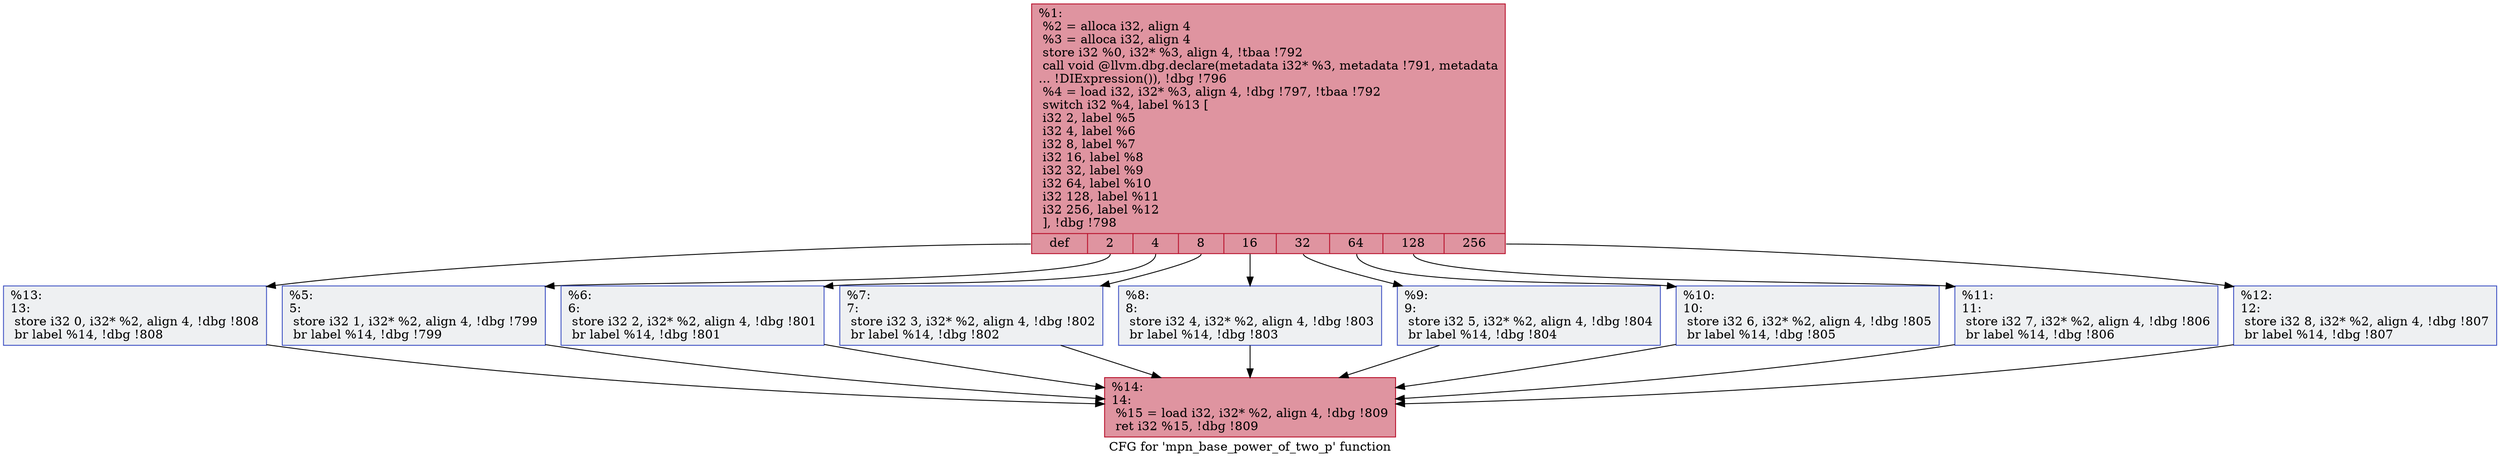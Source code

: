 digraph "CFG for 'mpn_base_power_of_two_p' function" {
	label="CFG for 'mpn_base_power_of_two_p' function";

	Node0x2568580 [shape=record,color="#b70d28ff", style=filled, fillcolor="#b70d2870",label="{%1:\l  %2 = alloca i32, align 4\l  %3 = alloca i32, align 4\l  store i32 %0, i32* %3, align 4, !tbaa !792\l  call void @llvm.dbg.declare(metadata i32* %3, metadata !791, metadata\l... !DIExpression()), !dbg !796\l  %4 = load i32, i32* %3, align 4, !dbg !797, !tbaa !792\l  switch i32 %4, label %13 [\l    i32 2, label %5\l    i32 4, label %6\l    i32 8, label %7\l    i32 16, label %8\l    i32 32, label %9\l    i32 64, label %10\l    i32 128, label %11\l    i32 256, label %12\l  ], !dbg !798\l|{<s0>def|<s1>2|<s2>4|<s3>8|<s4>16|<s5>32|<s6>64|<s7>128|<s8>256}}"];
	Node0x2568580:s0 -> Node0x2568850;
	Node0x2568580:s1 -> Node0x25685d0;
	Node0x2568580:s2 -> Node0x2568620;
	Node0x2568580:s3 -> Node0x2568670;
	Node0x2568580:s4 -> Node0x25686c0;
	Node0x2568580:s5 -> Node0x2568710;
	Node0x2568580:s6 -> Node0x2568760;
	Node0x2568580:s7 -> Node0x25687b0;
	Node0x2568580:s8 -> Node0x2568800;
	Node0x25685d0 [shape=record,color="#3d50c3ff", style=filled, fillcolor="#d9dce170",label="{%5:\l5:                                                \l  store i32 1, i32* %2, align 4, !dbg !799\l  br label %14, !dbg !799\l}"];
	Node0x25685d0 -> Node0x25688a0;
	Node0x2568620 [shape=record,color="#3d50c3ff", style=filled, fillcolor="#d9dce170",label="{%6:\l6:                                                \l  store i32 2, i32* %2, align 4, !dbg !801\l  br label %14, !dbg !801\l}"];
	Node0x2568620 -> Node0x25688a0;
	Node0x2568670 [shape=record,color="#3d50c3ff", style=filled, fillcolor="#d9dce170",label="{%7:\l7:                                                \l  store i32 3, i32* %2, align 4, !dbg !802\l  br label %14, !dbg !802\l}"];
	Node0x2568670 -> Node0x25688a0;
	Node0x25686c0 [shape=record,color="#3d50c3ff", style=filled, fillcolor="#d9dce170",label="{%8:\l8:                                                \l  store i32 4, i32* %2, align 4, !dbg !803\l  br label %14, !dbg !803\l}"];
	Node0x25686c0 -> Node0x25688a0;
	Node0x2568710 [shape=record,color="#3d50c3ff", style=filled, fillcolor="#d9dce170",label="{%9:\l9:                                                \l  store i32 5, i32* %2, align 4, !dbg !804\l  br label %14, !dbg !804\l}"];
	Node0x2568710 -> Node0x25688a0;
	Node0x2568760 [shape=record,color="#3d50c3ff", style=filled, fillcolor="#d9dce170",label="{%10:\l10:                                               \l  store i32 6, i32* %2, align 4, !dbg !805\l  br label %14, !dbg !805\l}"];
	Node0x2568760 -> Node0x25688a0;
	Node0x25687b0 [shape=record,color="#3d50c3ff", style=filled, fillcolor="#d9dce170",label="{%11:\l11:                                               \l  store i32 7, i32* %2, align 4, !dbg !806\l  br label %14, !dbg !806\l}"];
	Node0x25687b0 -> Node0x25688a0;
	Node0x2568800 [shape=record,color="#3d50c3ff", style=filled, fillcolor="#d9dce170",label="{%12:\l12:                                               \l  store i32 8, i32* %2, align 4, !dbg !807\l  br label %14, !dbg !807\l}"];
	Node0x2568800 -> Node0x25688a0;
	Node0x2568850 [shape=record,color="#3d50c3ff", style=filled, fillcolor="#d9dce170",label="{%13:\l13:                                               \l  store i32 0, i32* %2, align 4, !dbg !808\l  br label %14, !dbg !808\l}"];
	Node0x2568850 -> Node0x25688a0;
	Node0x25688a0 [shape=record,color="#b70d28ff", style=filled, fillcolor="#b70d2870",label="{%14:\l14:                                               \l  %15 = load i32, i32* %2, align 4, !dbg !809\l  ret i32 %15, !dbg !809\l}"];
}
